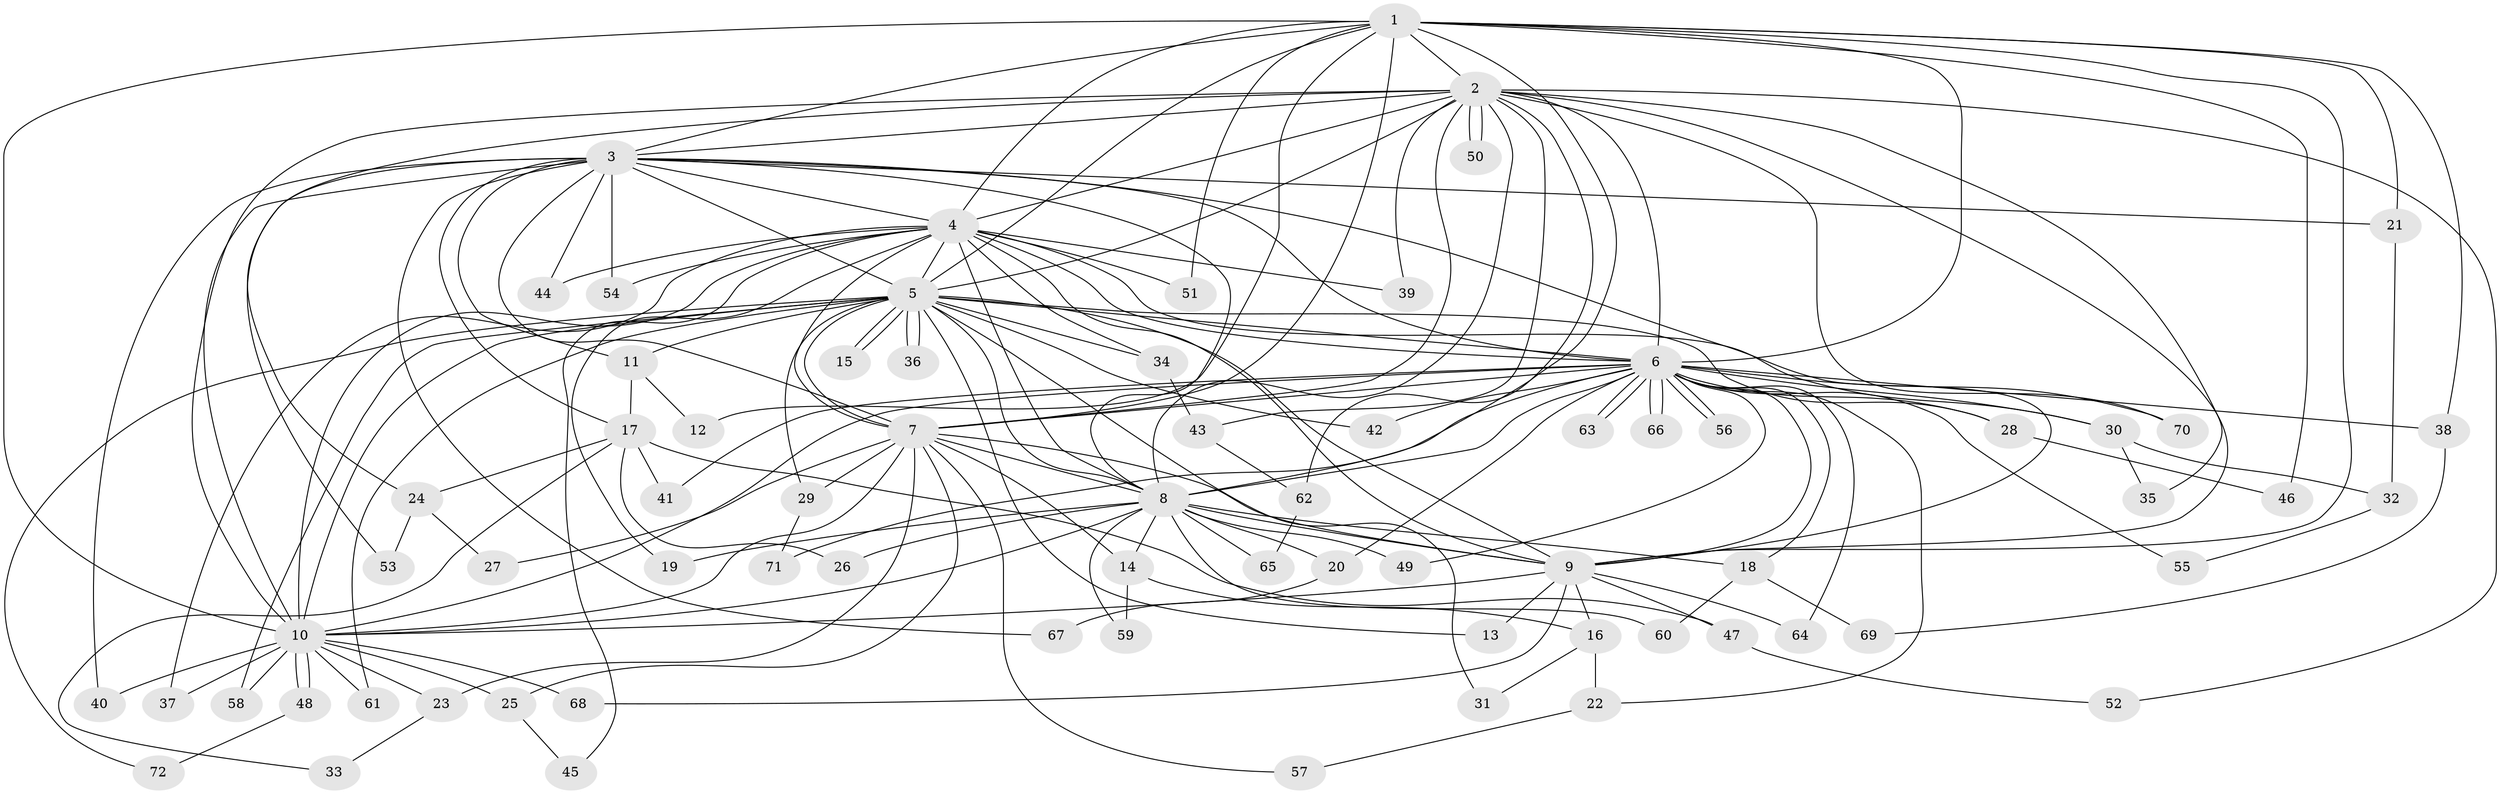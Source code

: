 // coarse degree distribution, {12: 0.018867924528301886, 27: 0.018867924528301886, 21: 0.018867924528301886, 25: 0.018867924528301886, 13: 0.018867924528301886, 15: 0.03773584905660377, 11: 0.018867924528301886, 4: 0.11320754716981132, 2: 0.4528301886792453, 1: 0.07547169811320754, 9: 0.018867924528301886, 3: 0.18867924528301888}
// Generated by graph-tools (version 1.1) at 2025/23/03/03/25 07:23:36]
// undirected, 72 vertices, 169 edges
graph export_dot {
graph [start="1"]
  node [color=gray90,style=filled];
  1;
  2;
  3;
  4;
  5;
  6;
  7;
  8;
  9;
  10;
  11;
  12;
  13;
  14;
  15;
  16;
  17;
  18;
  19;
  20;
  21;
  22;
  23;
  24;
  25;
  26;
  27;
  28;
  29;
  30;
  31;
  32;
  33;
  34;
  35;
  36;
  37;
  38;
  39;
  40;
  41;
  42;
  43;
  44;
  45;
  46;
  47;
  48;
  49;
  50;
  51;
  52;
  53;
  54;
  55;
  56;
  57;
  58;
  59;
  60;
  61;
  62;
  63;
  64;
  65;
  66;
  67;
  68;
  69;
  70;
  71;
  72;
  1 -- 2;
  1 -- 3;
  1 -- 4;
  1 -- 5;
  1 -- 6;
  1 -- 7;
  1 -- 8;
  1 -- 9;
  1 -- 10;
  1 -- 12;
  1 -- 21;
  1 -- 38;
  1 -- 46;
  1 -- 51;
  2 -- 3;
  2 -- 4;
  2 -- 5;
  2 -- 6;
  2 -- 7;
  2 -- 8;
  2 -- 9;
  2 -- 10;
  2 -- 24;
  2 -- 35;
  2 -- 39;
  2 -- 43;
  2 -- 50;
  2 -- 50;
  2 -- 52;
  2 -- 62;
  2 -- 70;
  3 -- 4;
  3 -- 5;
  3 -- 6;
  3 -- 7;
  3 -- 8;
  3 -- 9;
  3 -- 10;
  3 -- 11;
  3 -- 17;
  3 -- 21;
  3 -- 40;
  3 -- 44;
  3 -- 53;
  3 -- 54;
  3 -- 67;
  4 -- 5;
  4 -- 6;
  4 -- 7;
  4 -- 8;
  4 -- 9;
  4 -- 10;
  4 -- 19;
  4 -- 30;
  4 -- 34;
  4 -- 37;
  4 -- 39;
  4 -- 44;
  4 -- 45;
  4 -- 51;
  4 -- 54;
  5 -- 6;
  5 -- 7;
  5 -- 8;
  5 -- 9;
  5 -- 10;
  5 -- 11;
  5 -- 13;
  5 -- 15;
  5 -- 15;
  5 -- 28;
  5 -- 29;
  5 -- 31;
  5 -- 34;
  5 -- 36;
  5 -- 36;
  5 -- 42;
  5 -- 58;
  5 -- 61;
  5 -- 72;
  6 -- 7;
  6 -- 8;
  6 -- 9;
  6 -- 10;
  6 -- 18;
  6 -- 20;
  6 -- 22;
  6 -- 28;
  6 -- 30;
  6 -- 38;
  6 -- 41;
  6 -- 42;
  6 -- 49;
  6 -- 55;
  6 -- 56;
  6 -- 56;
  6 -- 63;
  6 -- 63;
  6 -- 64;
  6 -- 66;
  6 -- 66;
  6 -- 70;
  6 -- 71;
  7 -- 8;
  7 -- 9;
  7 -- 10;
  7 -- 14;
  7 -- 23;
  7 -- 25;
  7 -- 27;
  7 -- 29;
  7 -- 57;
  8 -- 9;
  8 -- 10;
  8 -- 14;
  8 -- 18;
  8 -- 19;
  8 -- 20;
  8 -- 26;
  8 -- 49;
  8 -- 59;
  8 -- 60;
  8 -- 65;
  9 -- 10;
  9 -- 13;
  9 -- 16;
  9 -- 47;
  9 -- 64;
  9 -- 68;
  10 -- 23;
  10 -- 25;
  10 -- 37;
  10 -- 40;
  10 -- 48;
  10 -- 48;
  10 -- 58;
  10 -- 61;
  10 -- 68;
  11 -- 12;
  11 -- 17;
  14 -- 16;
  14 -- 59;
  16 -- 22;
  16 -- 31;
  17 -- 24;
  17 -- 26;
  17 -- 33;
  17 -- 41;
  17 -- 47;
  18 -- 60;
  18 -- 69;
  20 -- 67;
  21 -- 32;
  22 -- 57;
  23 -- 33;
  24 -- 27;
  24 -- 53;
  25 -- 45;
  28 -- 46;
  29 -- 71;
  30 -- 32;
  30 -- 35;
  32 -- 55;
  34 -- 43;
  38 -- 69;
  43 -- 62;
  47 -- 52;
  48 -- 72;
  62 -- 65;
}
